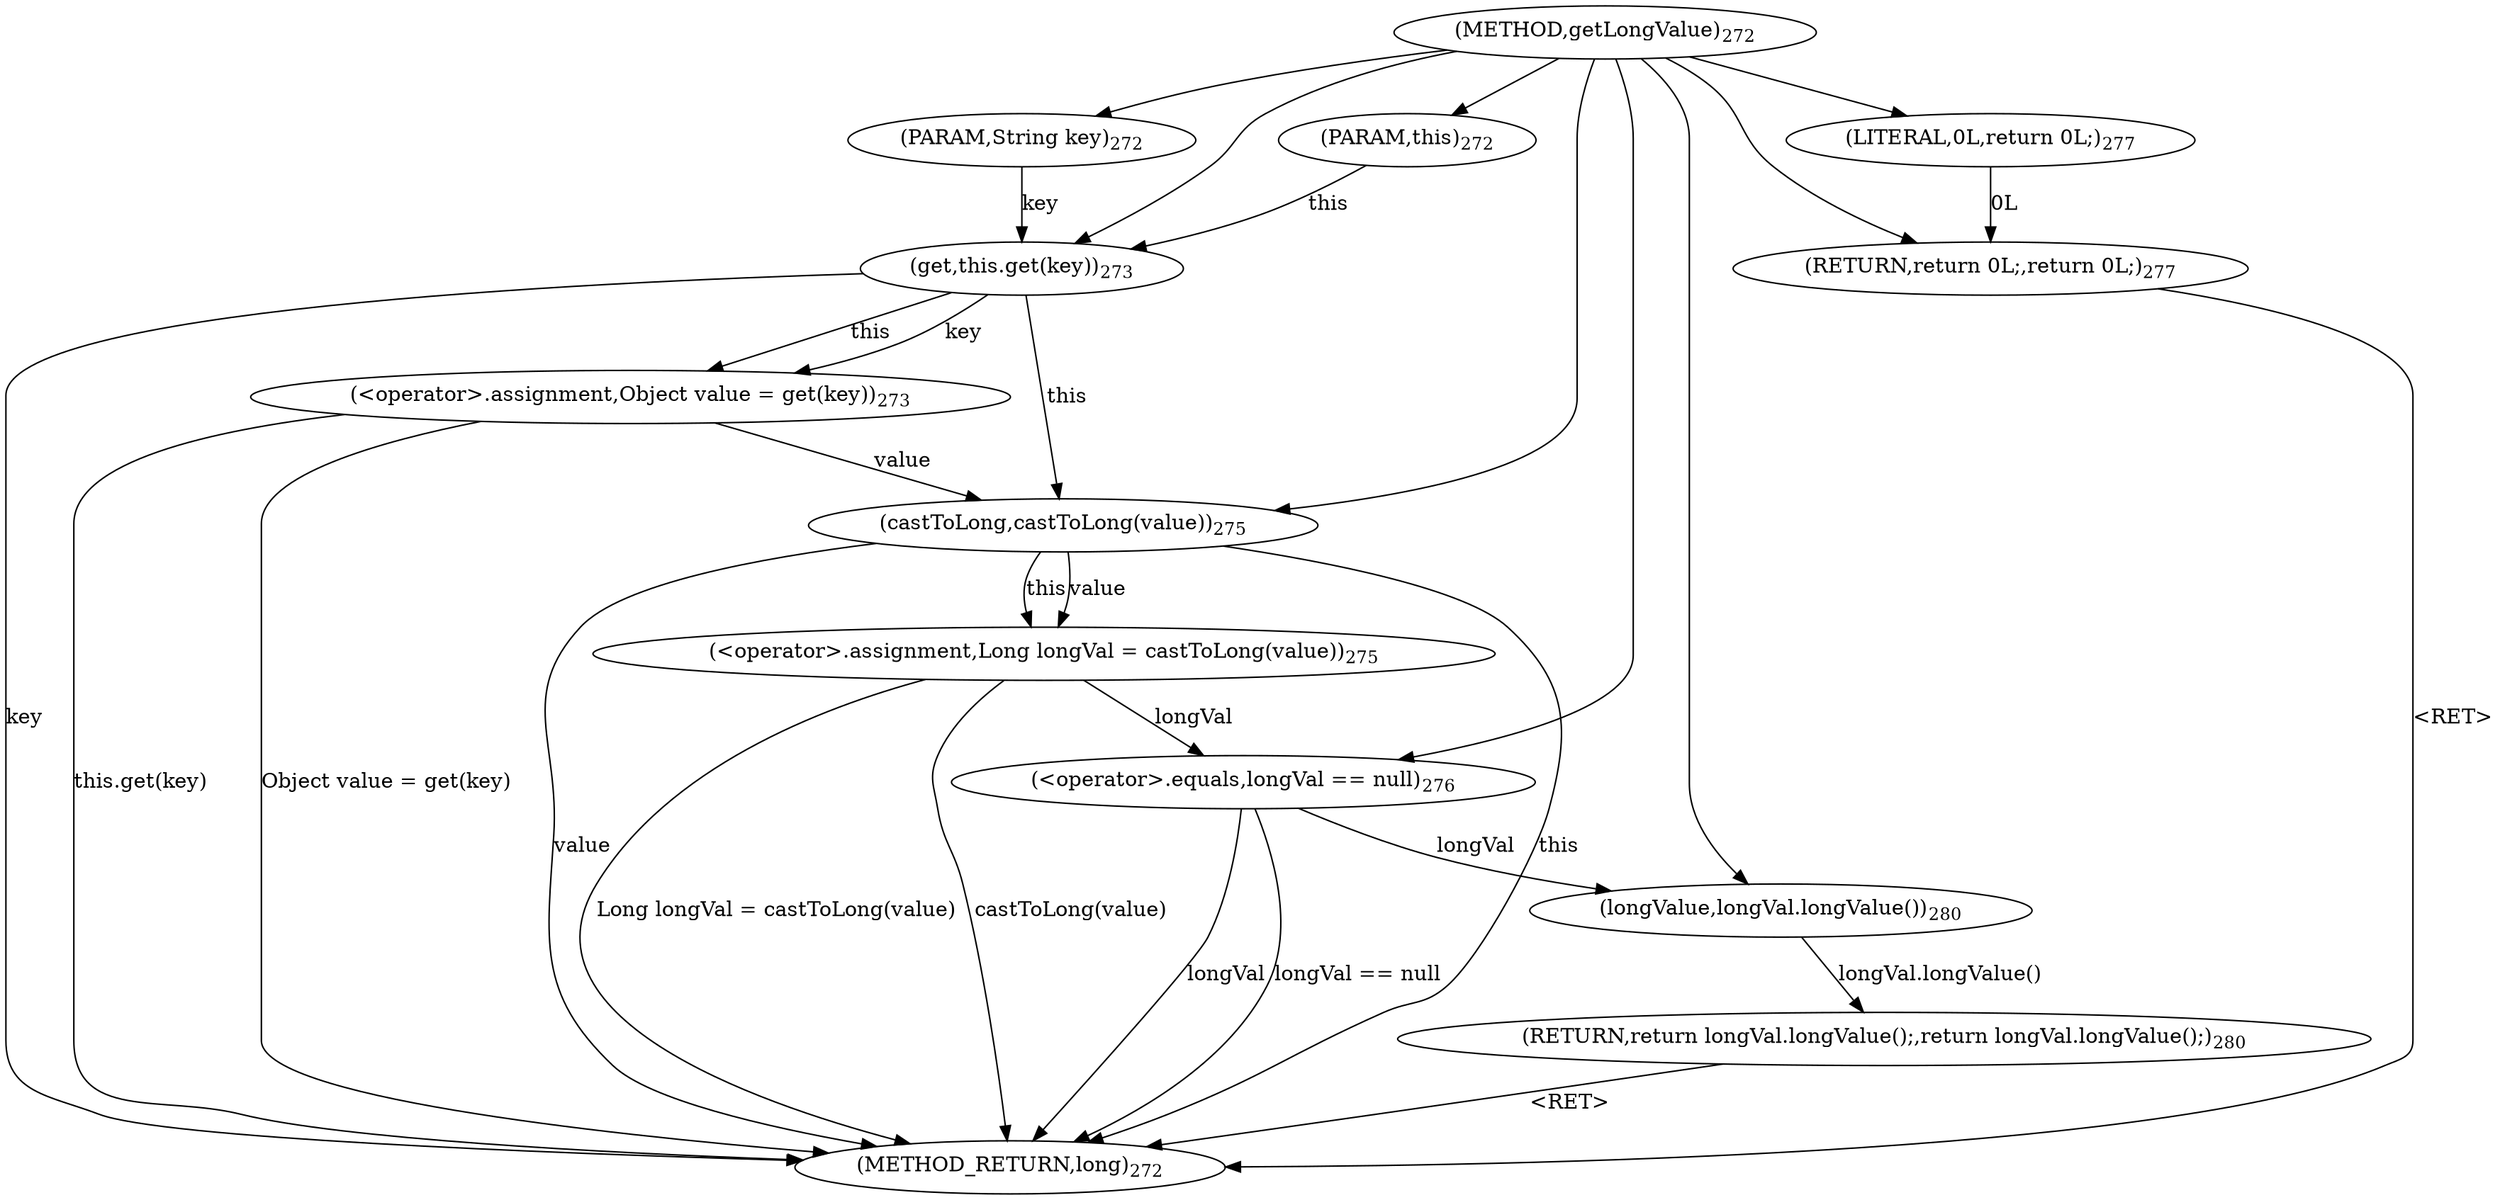 digraph "getLongValue" {  
"821" [label = <(METHOD,getLongValue)<SUB>272</SUB>> ]
"846" [label = <(METHOD_RETURN,long)<SUB>272</SUB>> ]
"40" [label = <(PARAM,this)<SUB>272</SUB>> ]
"822" [label = <(PARAM,String key)<SUB>272</SUB>> ]
"825" [label = <(&lt;operator&gt;.assignment,Object value = get(key))<SUB>273</SUB>> ]
"830" [label = <(&lt;operator&gt;.assignment,Long longVal = castToLong(value))<SUB>275</SUB>> ]
"841" [label = <(RETURN,return longVal.longValue();,return longVal.longValue();)<SUB>280</SUB>> ]
"825" [label = <(&lt;operator&gt;.assignment,Object value = get(key))<SUB>273</SUB>> ]
"825" [label = <(&lt;operator&gt;.assignment,Object value = get(key))<SUB>273</SUB>> ]
"830" [label = <(&lt;operator&gt;.assignment,Long longVal = castToLong(value))<SUB>275</SUB>> ]
"830" [label = <(&lt;operator&gt;.assignment,Long longVal = castToLong(value))<SUB>275</SUB>> ]
"835" [label = <(&lt;operator&gt;.equals,longVal == null)<SUB>276</SUB>> ]
"842" [label = <(longValue,longVal.longValue())<SUB>280</SUB>> ]
"827" [label = <(get,this.get(key))<SUB>273</SUB>> ]
"827" [label = <(get,this.get(key))<SUB>273</SUB>> ]
"832" [label = <(castToLong,castToLong(value))<SUB>275</SUB>> ]
"832" [label = <(castToLong,castToLong(value))<SUB>275</SUB>> ]
"835" [label = <(&lt;operator&gt;.equals,longVal == null)<SUB>276</SUB>> ]
"835" [label = <(&lt;operator&gt;.equals,longVal == null)<SUB>276</SUB>> ]
"839" [label = <(RETURN,return 0L;,return 0L;)<SUB>277</SUB>> ]
"842" [label = <(longValue,longVal.longValue())<SUB>280</SUB>> ]
"840" [label = <(LITERAL,0L,return 0L;)<SUB>277</SUB>> ]
  "841" -> "846"  [ label = "&lt;RET&gt;"] 
  "839" -> "846"  [ label = "&lt;RET&gt;"] 
  "827" -> "846"  [ label = "key"] 
  "825" -> "846"  [ label = "this.get(key)"] 
  "825" -> "846"  [ label = "Object value = get(key)"] 
  "832" -> "846"  [ label = "this"] 
  "832" -> "846"  [ label = "value"] 
  "830" -> "846"  [ label = "castToLong(value)"] 
  "830" -> "846"  [ label = "Long longVal = castToLong(value)"] 
  "835" -> "846"  [ label = "longVal"] 
  "835" -> "846"  [ label = "longVal == null"] 
  "821" -> "40" 
  "821" -> "822" 
  "827" -> "825"  [ label = "this"] 
  "827" -> "825"  [ label = "key"] 
  "832" -> "830"  [ label = "this"] 
  "832" -> "830"  [ label = "value"] 
  "842" -> "841"  [ label = "longVal.longValue()"] 
  "40" -> "827"  [ label = "this"] 
  "821" -> "827" 
  "822" -> "827"  [ label = "key"] 
  "827" -> "832"  [ label = "this"] 
  "821" -> "832" 
  "825" -> "832"  [ label = "value"] 
  "830" -> "835"  [ label = "longVal"] 
  "821" -> "835" 
  "840" -> "839"  [ label = "0L"] 
  "821" -> "839" 
  "835" -> "842"  [ label = "longVal"] 
  "821" -> "842" 
  "821" -> "840" 
}
